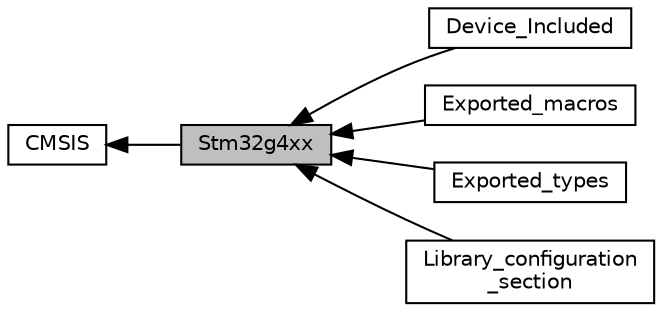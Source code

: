 digraph "Stm32g4xx"
{
  edge [fontname="Helvetica",fontsize="10",labelfontname="Helvetica",labelfontsize="10"];
  node [fontname="Helvetica",fontsize="10",shape=box];
  rankdir=LR;
  Node2 [label="CMSIS",height=0.2,width=0.4,color="black", fillcolor="white", style="filled",URL="$group__CMSIS.html",tooltip=" "];
  Node4 [label="Device_Included",height=0.2,width=0.4,color="black", fillcolor="white", style="filled",URL="$group__Device__Included.html",tooltip=" "];
  Node6 [label="Exported_macros",height=0.2,width=0.4,color="black", fillcolor="white", style="filled",URL="$group__Exported__macros.html",tooltip=" "];
  Node5 [label="Exported_types",height=0.2,width=0.4,color="black", fillcolor="white", style="filled",URL="$group__Exported__types.html",tooltip=" "];
  Node3 [label="Library_configuration\l_section",height=0.2,width=0.4,color="black", fillcolor="white", style="filled",URL="$group__Library__configuration__section.html",tooltip=" "];
  Node1 [label="Stm32g4xx",height=0.2,width=0.4,color="black", fillcolor="grey75", style="filled", fontcolor="black",tooltip=" "];
  Node2->Node1 [shape=plaintext, dir="back", style="solid"];
  Node1->Node3 [shape=plaintext, dir="back", style="solid"];
  Node1->Node4 [shape=plaintext, dir="back", style="solid"];
  Node1->Node5 [shape=plaintext, dir="back", style="solid"];
  Node1->Node6 [shape=plaintext, dir="back", style="solid"];
}
